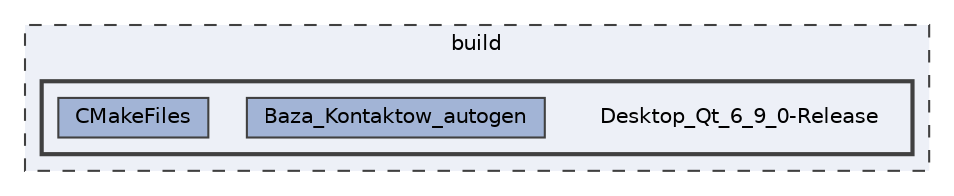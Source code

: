 digraph "build/Desktop_Qt_6_9_0-Release"
{
 // LATEX_PDF_SIZE
  bgcolor="transparent";
  edge [fontname=Helvetica,fontsize=10,labelfontname=Helvetica,labelfontsize=10];
  node [fontname=Helvetica,fontsize=10,shape=box,height=0.2,width=0.4];
  compound=true
  subgraph clusterdir_4fef79e7177ba769987a8da36c892c5f {
    graph [ bgcolor="#edf0f7", pencolor="grey25", label="build", fontname=Helvetica,fontsize=10 style="filled,dashed", URL="dir_4fef79e7177ba769987a8da36c892c5f.html",tooltip=""]
  subgraph clusterdir_19839ea1560dc98502aa6d9bcdf82417 {
    graph [ bgcolor="#edf0f7", pencolor="grey25", label="", fontname=Helvetica,fontsize=10 style="filled,bold", URL="dir_19839ea1560dc98502aa6d9bcdf82417.html",tooltip=""]
    dir_19839ea1560dc98502aa6d9bcdf82417 [shape=plaintext, label="Desktop_Qt_6_9_0-Release"];
  dir_3ddbb2017e92929c389db42f15561c68 [label="Baza_Kontaktow_autogen", fillcolor="#a2b4d6", color="grey25", style="filled", URL="dir_3ddbb2017e92929c389db42f15561c68.html",tooltip=""];
  dir_e636daa27fcb42004d13af6388f29b7e [label="CMakeFiles", fillcolor="#a2b4d6", color="grey25", style="filled", URL="dir_e636daa27fcb42004d13af6388f29b7e.html",tooltip=""];
  }
  }
}
